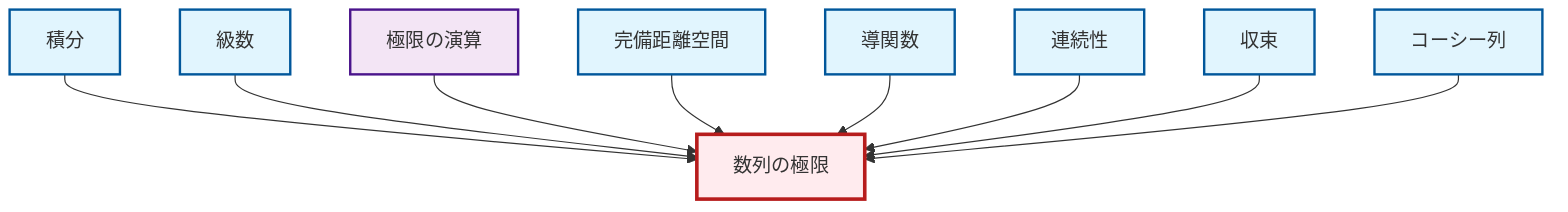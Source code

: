 graph TD
    classDef definition fill:#e1f5fe,stroke:#01579b,stroke-width:2px
    classDef theorem fill:#f3e5f5,stroke:#4a148c,stroke-width:2px
    classDef axiom fill:#fff3e0,stroke:#e65100,stroke-width:2px
    classDef example fill:#e8f5e9,stroke:#1b5e20,stroke-width:2px
    classDef current fill:#ffebee,stroke:#b71c1c,stroke-width:3px
    def-complete-metric-space["完備距離空間"]:::definition
    def-continuity["連続性"]:::definition
    def-limit["数列の極限"]:::definition
    def-convergence["収束"]:::definition
    def-derivative["導関数"]:::definition
    def-integral["積分"]:::definition
    def-series["級数"]:::definition
    def-cauchy-sequence["コーシー列"]:::definition
    thm-limit-arithmetic["極限の演算"]:::theorem
    def-integral --> def-limit
    def-series --> def-limit
    thm-limit-arithmetic --> def-limit
    def-complete-metric-space --> def-limit
    def-derivative --> def-limit
    def-continuity --> def-limit
    def-convergence --> def-limit
    def-cauchy-sequence --> def-limit
    class def-limit current